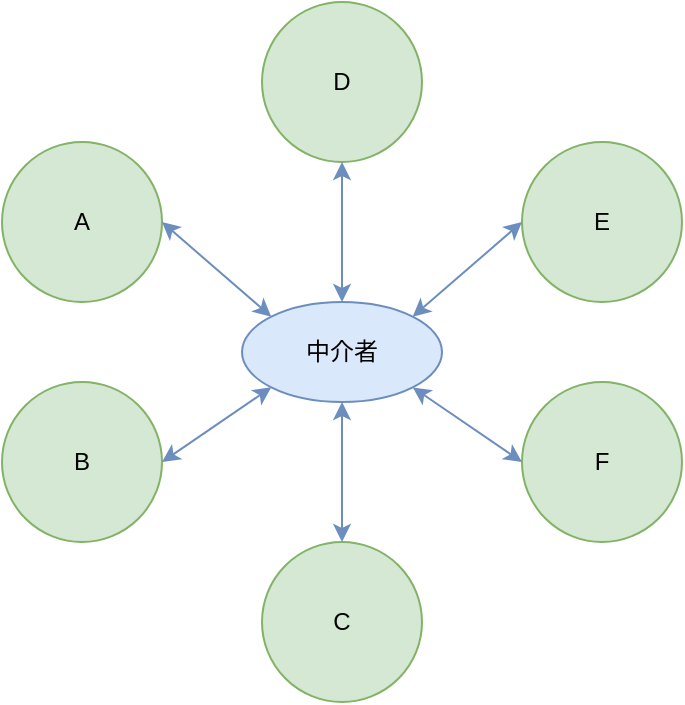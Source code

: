<mxfile version="20.8.16" type="device"><diagram name="第 1 页" id="93k0tQMBCgWKGJhmXfTB"><mxGraphModel dx="954" dy="584" grid="1" gridSize="10" guides="1" tooltips="1" connect="1" arrows="1" fold="1" page="1" pageScale="1" pageWidth="827" pageHeight="1169" math="0" shadow="0"><root><mxCell id="0"/><mxCell id="1" parent="0"/><mxCell id="drbtnFFZVUvNfzmy1nFX-1" value="A" style="ellipse;whiteSpace=wrap;html=1;aspect=fixed;fillColor=#d5e8d4;strokeColor=#82b366;" vertex="1" parent="1"><mxGeometry x="120" y="200" width="80" height="80" as="geometry"/></mxCell><mxCell id="drbtnFFZVUvNfzmy1nFX-2" value="B" style="ellipse;whiteSpace=wrap;html=1;aspect=fixed;fillColor=#d5e8d4;strokeColor=#82b366;" vertex="1" parent="1"><mxGeometry x="120" y="320" width="80" height="80" as="geometry"/></mxCell><mxCell id="drbtnFFZVUvNfzmy1nFX-3" value="C" style="ellipse;whiteSpace=wrap;html=1;aspect=fixed;fillColor=#d5e8d4;strokeColor=#82b366;" vertex="1" parent="1"><mxGeometry x="250" y="400" width="80" height="80" as="geometry"/></mxCell><mxCell id="drbtnFFZVUvNfzmy1nFX-4" value="D" style="ellipse;whiteSpace=wrap;html=1;aspect=fixed;fillColor=#d5e8d4;strokeColor=#82b366;" vertex="1" parent="1"><mxGeometry x="250" y="130" width="80" height="80" as="geometry"/></mxCell><mxCell id="drbtnFFZVUvNfzmy1nFX-5" value="E" style="ellipse;whiteSpace=wrap;html=1;aspect=fixed;fillColor=#d5e8d4;strokeColor=#82b366;" vertex="1" parent="1"><mxGeometry x="380" y="200" width="80" height="80" as="geometry"/></mxCell><mxCell id="drbtnFFZVUvNfzmy1nFX-6" value="F" style="ellipse;whiteSpace=wrap;html=1;aspect=fixed;fillColor=#d5e8d4;strokeColor=#82b366;" vertex="1" parent="1"><mxGeometry x="380" y="320" width="80" height="80" as="geometry"/></mxCell><mxCell id="drbtnFFZVUvNfzmy1nFX-11" value="" style="endArrow=classic;startArrow=classic;html=1;rounded=0;fillColor=#dae8fc;strokeColor=#6c8ebf;exitX=1;exitY=0.5;exitDx=0;exitDy=0;entryX=0;entryY=1;entryDx=0;entryDy=0;" edge="1" parent="1" source="drbtnFFZVUvNfzmy1nFX-2" target="drbtnFFZVUvNfzmy1nFX-17"><mxGeometry width="50" height="50" relative="1" as="geometry"><mxPoint x="210" y="620" as="sourcePoint"/><mxPoint x="340" y="660" as="targetPoint"/></mxGeometry></mxCell><mxCell id="drbtnFFZVUvNfzmy1nFX-17" value="中介者" style="ellipse;whiteSpace=wrap;html=1;fillColor=#dae8fc;strokeColor=#6c8ebf;" vertex="1" parent="1"><mxGeometry x="240" y="280" width="100" height="50" as="geometry"/></mxCell><mxCell id="drbtnFFZVUvNfzmy1nFX-18" value="" style="endArrow=classic;startArrow=classic;html=1;rounded=0;fillColor=#dae8fc;strokeColor=#6c8ebf;exitX=0.5;exitY=0;exitDx=0;exitDy=0;entryX=0.5;entryY=1;entryDx=0;entryDy=0;" edge="1" parent="1" source="drbtnFFZVUvNfzmy1nFX-3" target="drbtnFFZVUvNfzmy1nFX-17"><mxGeometry width="50" height="50" relative="1" as="geometry"><mxPoint x="210" y="370" as="sourcePoint"/><mxPoint x="264.645" y="332.678" as="targetPoint"/></mxGeometry></mxCell><mxCell id="drbtnFFZVUvNfzmy1nFX-19" value="" style="endArrow=classic;startArrow=classic;html=1;rounded=0;fillColor=#dae8fc;strokeColor=#6c8ebf;exitX=0;exitY=0.5;exitDx=0;exitDy=0;entryX=1;entryY=1;entryDx=0;entryDy=0;" edge="1" parent="1" source="drbtnFFZVUvNfzmy1nFX-6" target="drbtnFFZVUvNfzmy1nFX-17"><mxGeometry width="50" height="50" relative="1" as="geometry"><mxPoint x="220" y="380" as="sourcePoint"/><mxPoint x="274.645" y="342.678" as="targetPoint"/></mxGeometry></mxCell><mxCell id="drbtnFFZVUvNfzmy1nFX-20" value="" style="endArrow=classic;startArrow=classic;html=1;rounded=0;fillColor=#dae8fc;strokeColor=#6c8ebf;exitX=1;exitY=0;exitDx=0;exitDy=0;entryX=0;entryY=0.5;entryDx=0;entryDy=0;" edge="1" parent="1" source="drbtnFFZVUvNfzmy1nFX-17" target="drbtnFFZVUvNfzmy1nFX-5"><mxGeometry width="50" height="50" relative="1" as="geometry"><mxPoint x="230" y="390" as="sourcePoint"/><mxPoint x="284.645" y="352.678" as="targetPoint"/></mxGeometry></mxCell><mxCell id="drbtnFFZVUvNfzmy1nFX-21" value="" style="endArrow=classic;startArrow=classic;html=1;rounded=0;fillColor=#dae8fc;strokeColor=#6c8ebf;exitX=1;exitY=0.5;exitDx=0;exitDy=0;entryX=0;entryY=0;entryDx=0;entryDy=0;" edge="1" parent="1" source="drbtnFFZVUvNfzmy1nFX-1" target="drbtnFFZVUvNfzmy1nFX-17"><mxGeometry width="50" height="50" relative="1" as="geometry"><mxPoint x="240" y="400" as="sourcePoint"/><mxPoint x="294.645" y="362.678" as="targetPoint"/></mxGeometry></mxCell><mxCell id="drbtnFFZVUvNfzmy1nFX-22" value="" style="endArrow=classic;startArrow=classic;html=1;rounded=0;fillColor=#dae8fc;strokeColor=#6c8ebf;exitX=0.5;exitY=1;exitDx=0;exitDy=0;entryX=0.5;entryY=0;entryDx=0;entryDy=0;" edge="1" parent="1" source="drbtnFFZVUvNfzmy1nFX-4" target="drbtnFFZVUvNfzmy1nFX-17"><mxGeometry width="50" height="50" relative="1" as="geometry"><mxPoint x="250" y="410" as="sourcePoint"/><mxPoint x="304.645" y="372.678" as="targetPoint"/></mxGeometry></mxCell></root></mxGraphModel></diagram></mxfile>